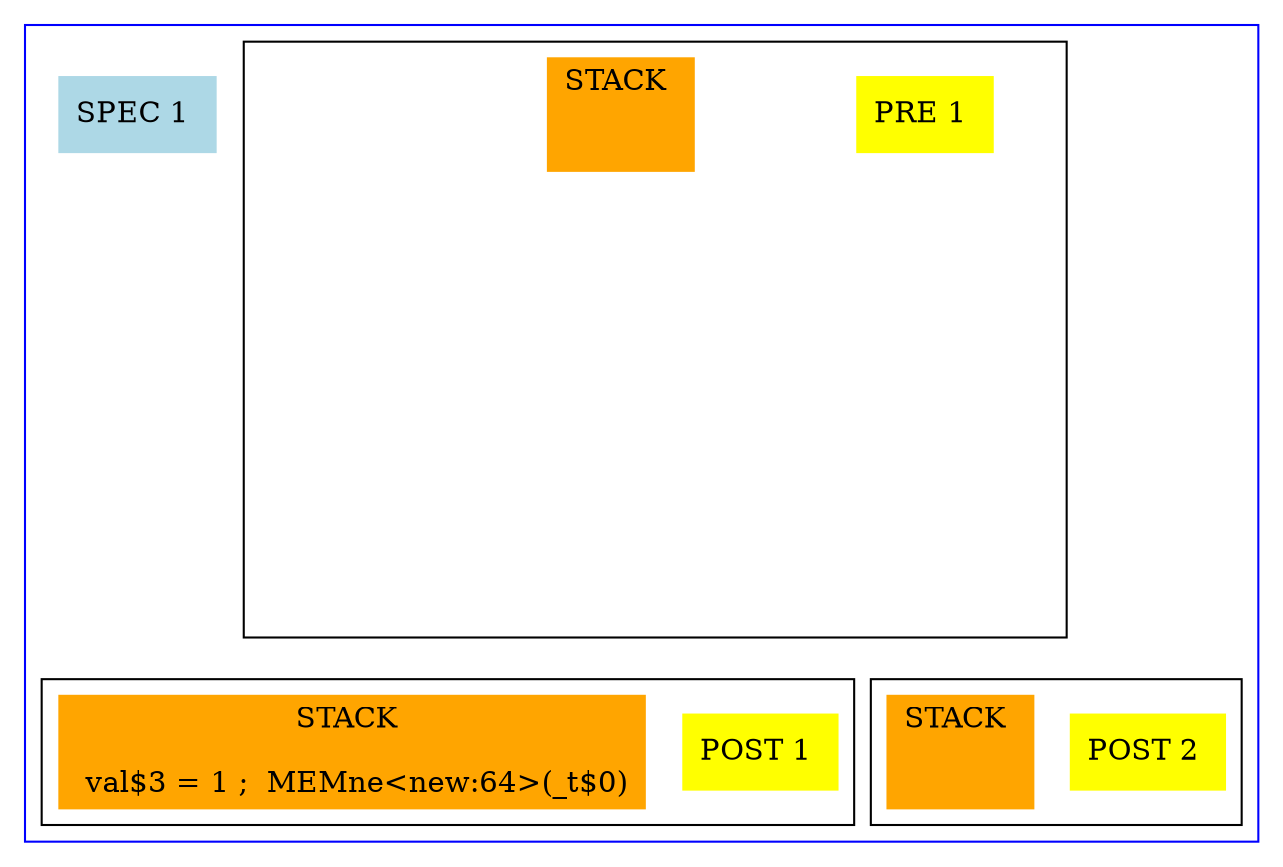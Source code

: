#### Dotty version:  ####



digraph main { 
node [shape=box]; 

 compound = true; 

 subgraph cluster_17 { color=blue 

 state18L0 [label="SPEC 1 ",  style=filled, color= lightblue]

 subgraph cluster_prop_2 { color=black 

 PRE21L0 [label="PRE 1 ",  style=filled, color= yellow]
subgraph {
 node [shape=box]; 
 state_pi_2 [label="STACK \n\n " color=orange style=filled]
  inv_11 [style=invis]
  inv_111 [style=invis]
  inv_1111 [style=invis]
  inv_12 [style=invis]
  inv_122 [style=invis]
  inv_1222 [style=invis]
  inv_13 [style=invis]
  inv_133 [style=invis]
  inv_1333 [style=invis]
  inv_14 [style=invis]
  inv_144 [style=invis]
  inv_1444 [style=invis]
  state_pi_2 -> inv_11 [style=invis]
  inv_11 -> inv_111 [style=invis]
  inv_111 -> inv_1111 [style=invis]
  state_pi_2 -> inv_12 [style=invis]
  inv_12 -> inv_122 [style=invis]
  inv_122 -> inv_1222 [style=invis]
  state_pi_2 -> inv_13 [style=invis]
  inv_13 -> inv_133 [style=invis]
  inv_133 -> inv_1333 [style=invis]
  state_pi_2 -> inv_14 [style=invis]
  inv_14 -> inv_144 [style=invis]
  inv_144 -> inv_1444 [style=invis]
}

 } 

 subgraph cluster_prop_3 { color=black 

 POST31L0 [label="POST 1 ",  style=filled, color= yellow]
subgraph {
 node [shape=box]; 
 state_pi_3 [label="STACK \n\n val$3 = 1 ;  MEMne<new:64>(_t$0)" color=orange style=filled]
}

 } 
  inv_1111 -> state_pi_3 [style=invis]
  inv_1222 -> state_pi_3 [style=invis]
  inv_1333 -> state_pi_3 [style=invis]
  inv_1444 -> state_pi_3 [style=invis]

 subgraph cluster_prop_4 { color=black 

 POST57L0 [label="POST 2 ",  style=filled, color= yellow]
subgraph {
 node [shape=box]; 
 state_pi_4 [label="STACK \n\n " color=orange style=filled]
}

 } 
  inv_1111 -> state_pi_4 [style=invis]
  inv_1222 -> state_pi_4 [style=invis]
  inv_1333 -> state_pi_4 [style=invis]
  inv_1444 -> state_pi_4 [style=invis]

 } 

}


